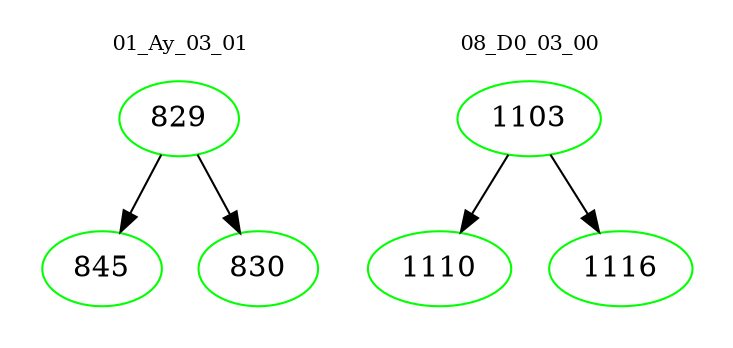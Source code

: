 digraph{
subgraph cluster_0 {
color = white
label = "01_Ay_03_01";
fontsize=10;
T0_829 [label="829", color="green"]
T0_829 -> T0_845 [color="black"]
T0_845 [label="845", color="green"]
T0_829 -> T0_830 [color="black"]
T0_830 [label="830", color="green"]
}
subgraph cluster_1 {
color = white
label = "08_D0_03_00";
fontsize=10;
T1_1103 [label="1103", color="green"]
T1_1103 -> T1_1110 [color="black"]
T1_1110 [label="1110", color="green"]
T1_1103 -> T1_1116 [color="black"]
T1_1116 [label="1116", color="green"]
}
}
